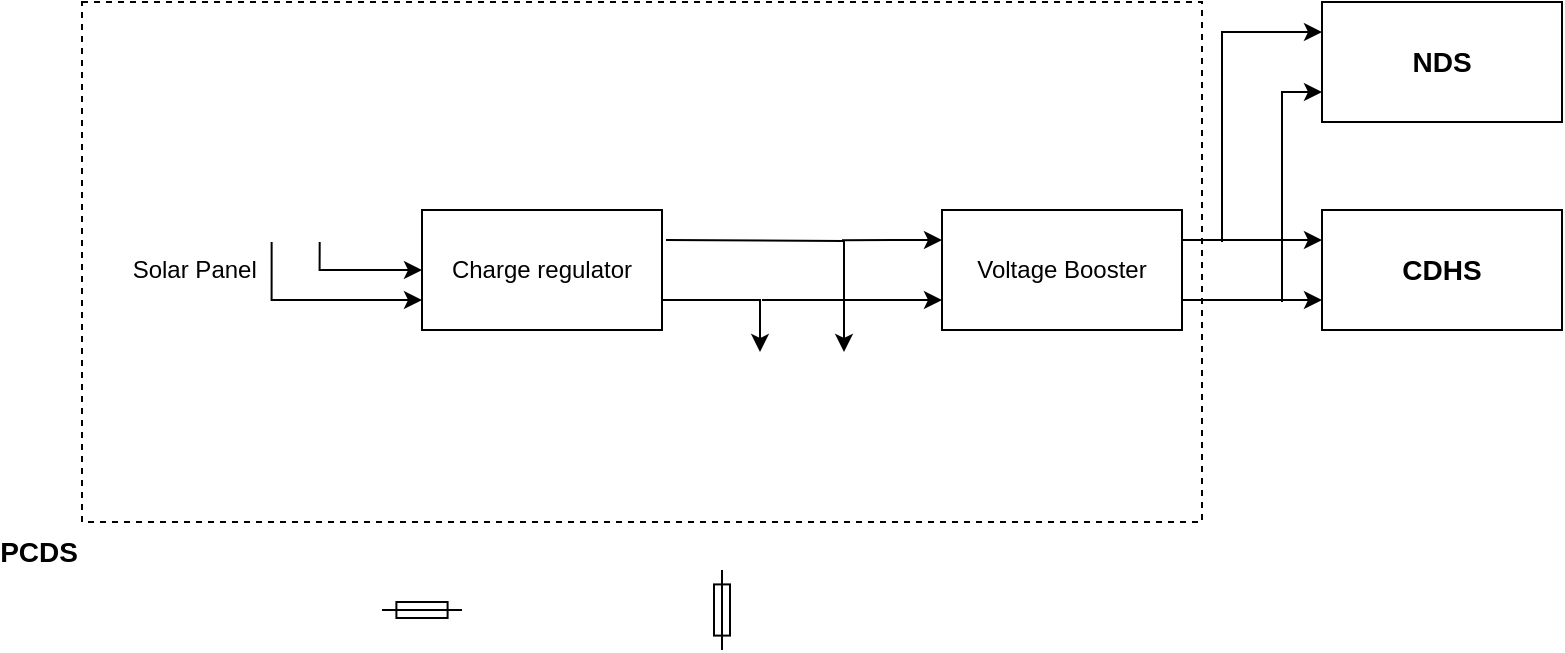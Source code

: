 <mxfile version="20.6.2" type="github">
  <diagram id="3228e29e-7158-1315-38df-8450db1d8a1d" name="Page-1">
    <mxGraphModel dx="1056" dy="566" grid="1" gridSize="10" guides="1" tooltips="1" connect="1" arrows="1" fold="1" page="1" pageScale="1" pageWidth="1169" pageHeight="827" background="none" math="0" shadow="0">
      <root>
        <mxCell id="0" />
        <mxCell id="1" parent="0" />
        <mxCell id="LAsCTLy9SrQvGjmSoTxD-21592" value="&lt;b&gt;&lt;font style=&quot;font-size: 14px;&quot;&gt;PCDS&lt;/font&gt;&lt;/b&gt;" style="rounded=0;whiteSpace=wrap;html=1;dashed=1;fillColor=none;labelPosition=left;verticalLabelPosition=bottom;align=right;verticalAlign=top;horizontal=1;textDirection=ltr;" parent="1" vertex="1">
          <mxGeometry x="60" y="260" width="560" height="260" as="geometry" />
        </mxCell>
        <mxCell id="LAsCTLy9SrQvGjmSoTxD-21577" style="edgeStyle=orthogonalEdgeStyle;rounded=0;orthogonalLoop=1;jettySize=auto;html=1;exitX=1;exitY=0.25;exitDx=0;exitDy=0;entryX=0.71;entryY=0.11;entryDx=0;entryDy=0;entryPerimeter=0;movable=0;resizable=0;rotatable=0;deletable=0;editable=0;connectable=0;" parent="1" target="LAsCTLy9SrQvGjmSoTxD-21574" edge="1">
          <mxGeometry relative="1" as="geometry">
            <mxPoint x="440" y="440" as="targetPoint" />
            <mxPoint x="352" y="379" as="sourcePoint" />
          </mxGeometry>
        </mxCell>
        <mxCell id="LAsCTLy9SrQvGjmSoTxD-21566" value="Charge regulator" style="rounded=0;whiteSpace=wrap;html=1;" parent="1" vertex="1">
          <mxGeometry x="230" y="364" width="120" height="60" as="geometry" />
        </mxCell>
        <mxCell id="LAsCTLy9SrQvGjmSoTxD-21578" style="edgeStyle=orthogonalEdgeStyle;rounded=0;orthogonalLoop=1;jettySize=auto;html=1;exitX=0.94;exitY=1;exitDx=0;exitDy=0;exitPerimeter=0;" parent="1" source="LAsCTLy9SrQvGjmSoTxD-21571" edge="1">
          <mxGeometry relative="1" as="geometry">
            <mxPoint x="230" y="394" as="targetPoint" />
            <Array as="points">
              <mxPoint x="179" y="394" />
              <mxPoint x="220" y="394" />
            </Array>
          </mxGeometry>
        </mxCell>
        <mxCell id="LAsCTLy9SrQvGjmSoTxD-21579" style="edgeStyle=orthogonalEdgeStyle;rounded=0;orthogonalLoop=1;jettySize=auto;html=1;exitX=0.75;exitY=1;exitDx=0;exitDy=0;entryX=0;entryY=0.75;entryDx=0;entryDy=0;exitPerimeter=0;" parent="1" source="LAsCTLy9SrQvGjmSoTxD-21571" target="LAsCTLy9SrQvGjmSoTxD-21566" edge="1">
          <mxGeometry relative="1" as="geometry">
            <mxPoint x="190" y="426" as="targetPoint" />
          </mxGeometry>
        </mxCell>
        <mxCell id="LAsCTLy9SrQvGjmSoTxD-21574" value="" style="shape=image;html=1;verticalAlign=top;verticalLabelPosition=bottom;labelBackgroundColor=#ffffff;imageAspect=0;aspect=fixed;image=https://cdn3.iconfinder.com/data/icons/energy-and-power-glyph-24-px/24/Automotive_battery_battery_charging_car_battery_truck_battery_vehicle_battery_3-128.png;direction=east;points=[[0,0,0,0,0],[0,0.25,0,0,0],[0,0.5,0,0,0],[0,0.75,0,0,0],[0,1,0,0,0],[0.25,1,0,0,0],[0.29,0.11,0,0,0],[0.5,0,0,0,0],[0.5,1,0,0,0],[0.71,0.11,0,0,0],[0.75,1,0,0,0],[1,0,0,0,0],[1,0.25,0,0,0],[1,0.5,0,0,0],[1,0.75,0,0,0],[1,1,0,0,0]];" parent="1" vertex="1">
          <mxGeometry x="370" y="424" width="100" height="100" as="geometry" />
        </mxCell>
        <mxCell id="LAsCTLy9SrQvGjmSoTxD-21571" value="&amp;nbsp; &amp;nbsp; &amp;nbsp; &amp;nbsp;Solar Panel" style="shape=image;html=1;verticalAlign=top;verticalLabelPosition=bottom;labelBackgroundColor=#ffffff;imageAspect=0;aspect=fixed;image=https://cdn2.iconfinder.com/data/icons/business-and-education-1/512/133_Solar_Panel_Energy_technology_smart_city_technology_smart-128.png;clipPath=inset(3.13% 3.91% 31.25% 3.91%);points=[[0,0,0,0,0],[0,0.25,0,0,0],[0,0.5,0,0,0],[0,0.75,0,0,0],[0,1,0,0,0],[0.25,0,0,0,0],[0.25,1,0,0,0],[0.5,0,0,0,0],[0.5,1,0,0,0],[0.75,0,0,0,0],[0.75,1,0,0,0],[0.94,1,0,0,0],[1,0,0,0,0],[1,0.25,0,0,0],[1,0.5,0,0,0],[1,0.75,0,0,0]];align=left;" parent="1" vertex="1">
          <mxGeometry x="60" y="290" width="126.43" height="90" as="geometry" />
        </mxCell>
        <mxCell id="LAsCTLy9SrQvGjmSoTxD-21576" style="edgeStyle=orthogonalEdgeStyle;rounded=0;orthogonalLoop=1;jettySize=auto;html=1;exitX=1;exitY=0.75;exitDx=0;exitDy=0;entryX=0.29;entryY=0.11;entryDx=0;entryDy=0;entryPerimeter=0;" parent="1" source="LAsCTLy9SrQvGjmSoTxD-21566" target="LAsCTLy9SrQvGjmSoTxD-21574" edge="1">
          <mxGeometry relative="1" as="geometry">
            <mxPoint x="380" y="420" as="targetPoint" />
            <Array as="points">
              <mxPoint x="399" y="409" />
            </Array>
          </mxGeometry>
        </mxCell>
        <mxCell id="LAsCTLy9SrQvGjmSoTxD-21582" style="edgeStyle=orthogonalEdgeStyle;rounded=0;orthogonalLoop=1;jettySize=auto;html=1;exitX=0;exitY=0.25;exitDx=0;exitDy=0;startArrow=classic;startFill=1;endArrow=none;endFill=0;" parent="1" source="LAsCTLy9SrQvGjmSoTxD-21581" edge="1">
          <mxGeometry relative="1" as="geometry">
            <mxPoint x="440" y="379.118" as="targetPoint" />
          </mxGeometry>
        </mxCell>
        <mxCell id="LAsCTLy9SrQvGjmSoTxD-21583" style="edgeStyle=orthogonalEdgeStyle;rounded=0;orthogonalLoop=1;jettySize=auto;html=1;exitX=0;exitY=0.75;exitDx=0;exitDy=0;startArrow=classic;startFill=1;endArrow=none;endFill=0;" parent="1" source="LAsCTLy9SrQvGjmSoTxD-21581" edge="1">
          <mxGeometry relative="1" as="geometry">
            <mxPoint x="400" y="409" as="targetPoint" />
            <Array as="points">
              <mxPoint x="445" y="409" />
            </Array>
          </mxGeometry>
        </mxCell>
        <mxCell id="LAsCTLy9SrQvGjmSoTxD-21586" style="rounded=0;orthogonalLoop=1;jettySize=auto;html=1;exitX=1;exitY=0.25;exitDx=0;exitDy=0;entryX=0;entryY=0.25;entryDx=0;entryDy=0;startArrow=none;startFill=0;endArrow=classic;endFill=1;" parent="1" source="LAsCTLy9SrQvGjmSoTxD-21581" target="LAsCTLy9SrQvGjmSoTxD-21584" edge="1">
          <mxGeometry relative="1" as="geometry" />
        </mxCell>
        <mxCell id="LAsCTLy9SrQvGjmSoTxD-21587" style="edgeStyle=none;rounded=0;orthogonalLoop=1;jettySize=auto;html=1;exitX=1;exitY=0.75;exitDx=0;exitDy=0;entryX=0;entryY=0.75;entryDx=0;entryDy=0;startArrow=none;startFill=0;endArrow=classic;endFill=1;" parent="1" source="LAsCTLy9SrQvGjmSoTxD-21581" target="LAsCTLy9SrQvGjmSoTxD-21584" edge="1">
          <mxGeometry relative="1" as="geometry" />
        </mxCell>
        <mxCell id="LAsCTLy9SrQvGjmSoTxD-21581" value="Voltage Booster" style="rounded=0;whiteSpace=wrap;html=1;" parent="1" vertex="1">
          <mxGeometry x="490" y="364" width="120" height="60" as="geometry" />
        </mxCell>
        <mxCell id="LAsCTLy9SrQvGjmSoTxD-21584" value="&lt;b&gt;&lt;font style=&quot;font-size: 14px;&quot;&gt;CDHS&lt;/font&gt;&lt;/b&gt;" style="rounded=0;whiteSpace=wrap;html=1;" parent="1" vertex="1">
          <mxGeometry x="680" y="364" width="120" height="60" as="geometry" />
        </mxCell>
        <mxCell id="LAsCTLy9SrQvGjmSoTxD-21588" style="edgeStyle=none;rounded=0;orthogonalLoop=1;jettySize=auto;html=1;exitX=0;exitY=0.25;exitDx=0;exitDy=0;startArrow=classic;startFill=1;endArrow=none;endFill=0;" parent="1" source="LAsCTLy9SrQvGjmSoTxD-21585" edge="1">
          <mxGeometry relative="1" as="geometry">
            <mxPoint x="630" y="380" as="targetPoint" />
            <Array as="points">
              <mxPoint x="630" y="275" />
              <mxPoint x="630" y="330" />
            </Array>
          </mxGeometry>
        </mxCell>
        <mxCell id="LAsCTLy9SrQvGjmSoTxD-21585" value="&lt;b&gt;&lt;font style=&quot;font-size: 14px;&quot;&gt;NDS&lt;/font&gt;&lt;/b&gt;" style="rounded=0;whiteSpace=wrap;html=1;" parent="1" vertex="1">
          <mxGeometry x="680" y="260" width="120" height="60" as="geometry" />
        </mxCell>
        <mxCell id="LAsCTLy9SrQvGjmSoTxD-21589" style="edgeStyle=none;rounded=0;orthogonalLoop=1;jettySize=auto;html=1;exitX=0;exitY=0.75;exitDx=0;exitDy=0;startArrow=classic;startFill=1;endArrow=none;endFill=0;" parent="1" source="LAsCTLy9SrQvGjmSoTxD-21585" edge="1">
          <mxGeometry relative="1" as="geometry">
            <mxPoint x="660" y="410" as="targetPoint" />
            <mxPoint x="680" y="300" as="sourcePoint" />
            <Array as="points">
              <mxPoint x="660" y="305" />
            </Array>
          </mxGeometry>
        </mxCell>
        <mxCell id="BPcT3s-d_LDSYnCtPken-1" value="" style="pointerEvents=1;verticalLabelPosition=bottom;shadow=0;dashed=0;align=center;html=1;verticalAlign=top;shape=mxgraph.electrical.miscellaneous.fuse_2;" vertex="1" parent="1">
          <mxGeometry x="210" y="560" width="40" height="8" as="geometry" />
        </mxCell>
        <mxCell id="BPcT3s-d_LDSYnCtPken-7" value="" style="pointerEvents=1;verticalLabelPosition=bottom;shadow=0;dashed=0;align=center;html=1;verticalAlign=top;shape=mxgraph.electrical.miscellaneous.fuse_2;direction=south;" vertex="1" parent="1">
          <mxGeometry x="376" y="544" width="8" height="40" as="geometry" />
        </mxCell>
      </root>
    </mxGraphModel>
  </diagram>
</mxfile>
